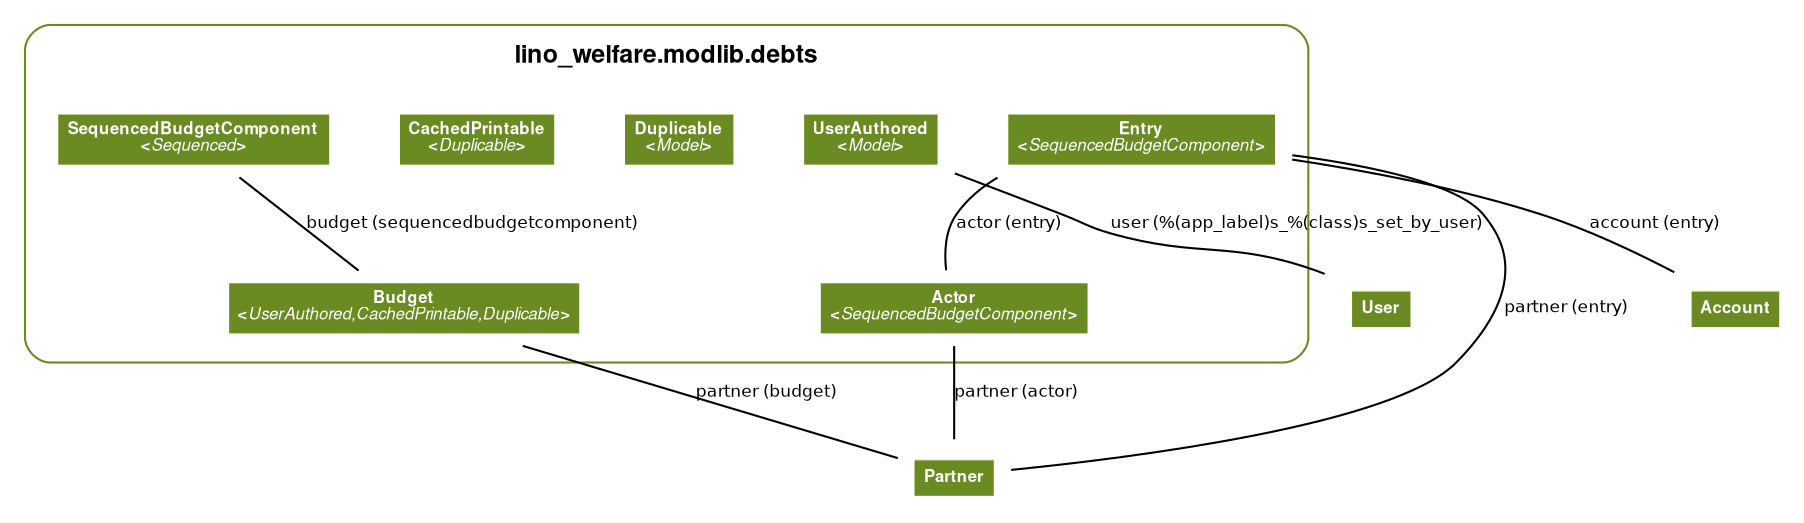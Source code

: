
digraph name {
  fontname = "Helvetica"
  fontsize = 8

  node [
    fontname = "Helvetica"
    fontsize = 8
    shape = "plaintext"
  ]
  edge [
    fontname = "Helvetica"
    fontsize = 8
  ]



subgraph cluster_lino_welfare_modlib_debts_models {
  label=<
        <TABLE BORDER="0" CELLBORDER="0" CELLSPACING="0">
        <TR><TD COLSPAN="2" CELLPADDING="4" ALIGN="CENTER"
        ><FONT FACE="Helvetica Bold" COLOR="Black" POINT-SIZE="12"
        >lino_welfare.modlib.debts</FONT></TD></TR>
        </TABLE>
        >
  color=olivedrab4
  style="rounded"


    lino_welfare_modlib_debts_models_SequencedBudgetComponent [label=<
    <TABLE BGCOLOR="palegoldenrod" BORDER="0" CELLBORDER="0" CELLSPACING="0">
     <TR><TD COLSPAN="2" CELLPADDING="4" ALIGN="CENTER" BGCOLOR="olivedrab4"
     ><FONT FACE="Helvetica Bold" COLOR="white"
     >SequencedBudgetComponent<BR/>&lt;<FONT FACE="Helvetica Italic">Sequenced</FONT>&gt;</FONT></TD></TR>
    
    </TABLE>
    >]

    lino_mixins_UserAuthored [label=<
    <TABLE BGCOLOR="palegoldenrod" BORDER="0" CELLBORDER="0" CELLSPACING="0">
     <TR><TD COLSPAN="2" CELLPADDING="4" ALIGN="CENTER" BGCOLOR="olivedrab4"
     ><FONT FACE="Helvetica Bold" COLOR="white"
     >UserAuthored<BR/>&lt;<FONT FACE="Helvetica Italic">Model</FONT>&gt;</FONT></TD></TR>
    
    </TABLE>
    >]

    lino_mixins_duplicable_Duplicable [label=<
    <TABLE BGCOLOR="palegoldenrod" BORDER="0" CELLBORDER="0" CELLSPACING="0">
     <TR><TD COLSPAN="2" CELLPADDING="4" ALIGN="CENTER" BGCOLOR="olivedrab4"
     ><FONT FACE="Helvetica Bold" COLOR="white"
     >Duplicable<BR/>&lt;<FONT FACE="Helvetica Italic">Model</FONT>&gt;</FONT></TD></TR>
    
    </TABLE>
    >]

    lino_mixins_printable_CachedPrintable [label=<
    <TABLE BGCOLOR="palegoldenrod" BORDER="0" CELLBORDER="0" CELLSPACING="0">
     <TR><TD COLSPAN="2" CELLPADDING="4" ALIGN="CENTER" BGCOLOR="olivedrab4"
     ><FONT FACE="Helvetica Bold" COLOR="white"
     >CachedPrintable<BR/>&lt;<FONT FACE="Helvetica Italic">Duplicable</FONT>&gt;</FONT></TD></TR>
    
    </TABLE>
    >]

    lino_welfare_modlib_debts_models_Budget [label=<
    <TABLE BGCOLOR="palegoldenrod" BORDER="0" CELLBORDER="0" CELLSPACING="0">
     <TR><TD COLSPAN="2" CELLPADDING="4" ALIGN="CENTER" BGCOLOR="olivedrab4"
     ><FONT FACE="Helvetica Bold" COLOR="white"
     >Budget<BR/>&lt;<FONT FACE="Helvetica Italic">UserAuthored,CachedPrintable,Duplicable</FONT>&gt;</FONT></TD></TR>
    
    </TABLE>
    >]

    lino_welfare_modlib_debts_models_Actor [label=<
    <TABLE BGCOLOR="palegoldenrod" BORDER="0" CELLBORDER="0" CELLSPACING="0">
     <TR><TD COLSPAN="2" CELLPADDING="4" ALIGN="CENTER" BGCOLOR="olivedrab4"
     ><FONT FACE="Helvetica Bold" COLOR="white"
     >Actor<BR/>&lt;<FONT FACE="Helvetica Italic">SequencedBudgetComponent</FONT>&gt;</FONT></TD></TR>
    
    </TABLE>
    >]

    lino_welfare_modlib_debts_models_Entry [label=<
    <TABLE BGCOLOR="palegoldenrod" BORDER="0" CELLBORDER="0" CELLSPACING="0">
     <TR><TD COLSPAN="2" CELLPADDING="4" ALIGN="CENTER" BGCOLOR="olivedrab4"
     ><FONT FACE="Helvetica Bold" COLOR="white"
     >Entry<BR/>&lt;<FONT FACE="Helvetica Italic">SequencedBudgetComponent</FONT>&gt;</FONT></TD></TR>
    
    </TABLE>
    >]


}


  
  
  lino_welfare_modlib_debts_models_SequencedBudgetComponent -> lino_welfare_modlib_debts_models_Budget
  [label="budget (sequencedbudgetcomponent)"] [arrowhead=none, arrowtail=dot];
  

  
  
  lino_modlib_users_models_User [label=<
      <TABLE BGCOLOR="palegoldenrod" BORDER="0" CELLBORDER="0" CELLSPACING="0">
      <TR><TD COLSPAN="2" CELLPADDING="4" ALIGN="CENTER" BGCOLOR="olivedrab4"
      ><FONT FACE="Helvetica Bold" COLOR="white"
      >User</FONT></TD></TR>
      </TABLE>
      >]
  
  lino_mixins_UserAuthored -> lino_modlib_users_models_User
  [label="user (%(app_label)s_%(class)s_set_by_user)"] [arrowhead=none, arrowtail=dot];
  

  

  

  
  
  lino_welfare_modlib_pcsw_models_Partner [label=<
      <TABLE BGCOLOR="palegoldenrod" BORDER="0" CELLBORDER="0" CELLSPACING="0">
      <TR><TD COLSPAN="2" CELLPADDING="4" ALIGN="CENTER" BGCOLOR="olivedrab4"
      ><FONT FACE="Helvetica Bold" COLOR="white"
      >Partner</FONT></TD></TR>
      </TABLE>
      >]
  
  lino_welfare_modlib_debts_models_Budget -> lino_welfare_modlib_pcsw_models_Partner
  [label="partner (budget)"] [arrowhead=none, arrowtail=dot];
  

  
  
  lino_welfare_modlib_pcsw_models_Partner [label=<
      <TABLE BGCOLOR="palegoldenrod" BORDER="0" CELLBORDER="0" CELLSPACING="0">
      <TR><TD COLSPAN="2" CELLPADDING="4" ALIGN="CENTER" BGCOLOR="olivedrab4"
      ><FONT FACE="Helvetica Bold" COLOR="white"
      >Partner</FONT></TD></TR>
      </TABLE>
      >]
  
  lino_welfare_modlib_debts_models_Actor -> lino_welfare_modlib_pcsw_models_Partner
  [label="partner (actor)"] [arrowhead=none, arrowtail=dot];
  

  
  
  lino_modlib_accounts_models_Account [label=<
      <TABLE BGCOLOR="palegoldenrod" BORDER="0" CELLBORDER="0" CELLSPACING="0">
      <TR><TD COLSPAN="2" CELLPADDING="4" ALIGN="CENTER" BGCOLOR="olivedrab4"
      ><FONT FACE="Helvetica Bold" COLOR="white"
      >Account</FONT></TD></TR>
      </TABLE>
      >]
  
  lino_welfare_modlib_debts_models_Entry -> lino_modlib_accounts_models_Account
  [label="account (entry)"] [arrowhead=none, arrowtail=dot];
  
  
  lino_welfare_modlib_pcsw_models_Partner [label=<
      <TABLE BGCOLOR="palegoldenrod" BORDER="0" CELLBORDER="0" CELLSPACING="0">
      <TR><TD COLSPAN="2" CELLPADDING="4" ALIGN="CENTER" BGCOLOR="olivedrab4"
      ><FONT FACE="Helvetica Bold" COLOR="white"
      >Partner</FONT></TD></TR>
      </TABLE>
      >]
  
  lino_welfare_modlib_debts_models_Entry -> lino_welfare_modlib_pcsw_models_Partner
  [label="partner (entry)"] [arrowhead=none, arrowtail=dot];
  
  
  lino_welfare_modlib_debts_models_Entry -> lino_welfare_modlib_debts_models_Actor
  [label="actor (entry)"] [arrowhead=none, arrowtail=dot];
  

}
